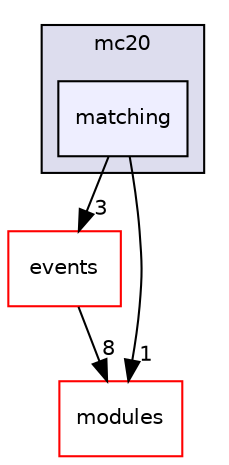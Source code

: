 digraph "matching" {
  compound=true
  node [ fontsize="10", fontname="Helvetica"];
  edge [ labelfontsize="10", labelfontname="Helvetica"];
  subgraph clusterdir_1a9554541fbc6e429c241ac7d5c16f0d {
    graph [ bgcolor="#ddddee", pencolor="black", label="mc20" fontname="Helvetica", fontsize="10", URL="dir_1a9554541fbc6e429c241ac7d5c16f0d.html"]
  dir_2fd2ca7f263f4e343bb0eefa771eebfe [shape=box, label="matching", style="filled", fillcolor="#eeeeff", pencolor="black", URL="dir_2fd2ca7f263f4e343bb0eefa771eebfe.html"];
  }
  dir_8c49963344259a26845032e86c0550c4 [shape=box label="events" fillcolor="white" style="filled" color="red" URL="dir_8c49963344259a26845032e86c0550c4.html"];
  dir_ee3c23494b4011e6a628e4900ef262df [shape=box label="modules" fillcolor="white" style="filled" color="red" URL="dir_ee3c23494b4011e6a628e4900ef262df.html"];
  dir_8c49963344259a26845032e86c0550c4->dir_ee3c23494b4011e6a628e4900ef262df [headlabel="8", labeldistance=1.5 headhref="dir_000019_000074.html"];
  dir_2fd2ca7f263f4e343bb0eefa771eebfe->dir_8c49963344259a26845032e86c0550c4 [headlabel="3", labeldistance=1.5 headhref="dir_000045_000019.html"];
  dir_2fd2ca7f263f4e343bb0eefa771eebfe->dir_ee3c23494b4011e6a628e4900ef262df [headlabel="1", labeldistance=1.5 headhref="dir_000045_000074.html"];
}
